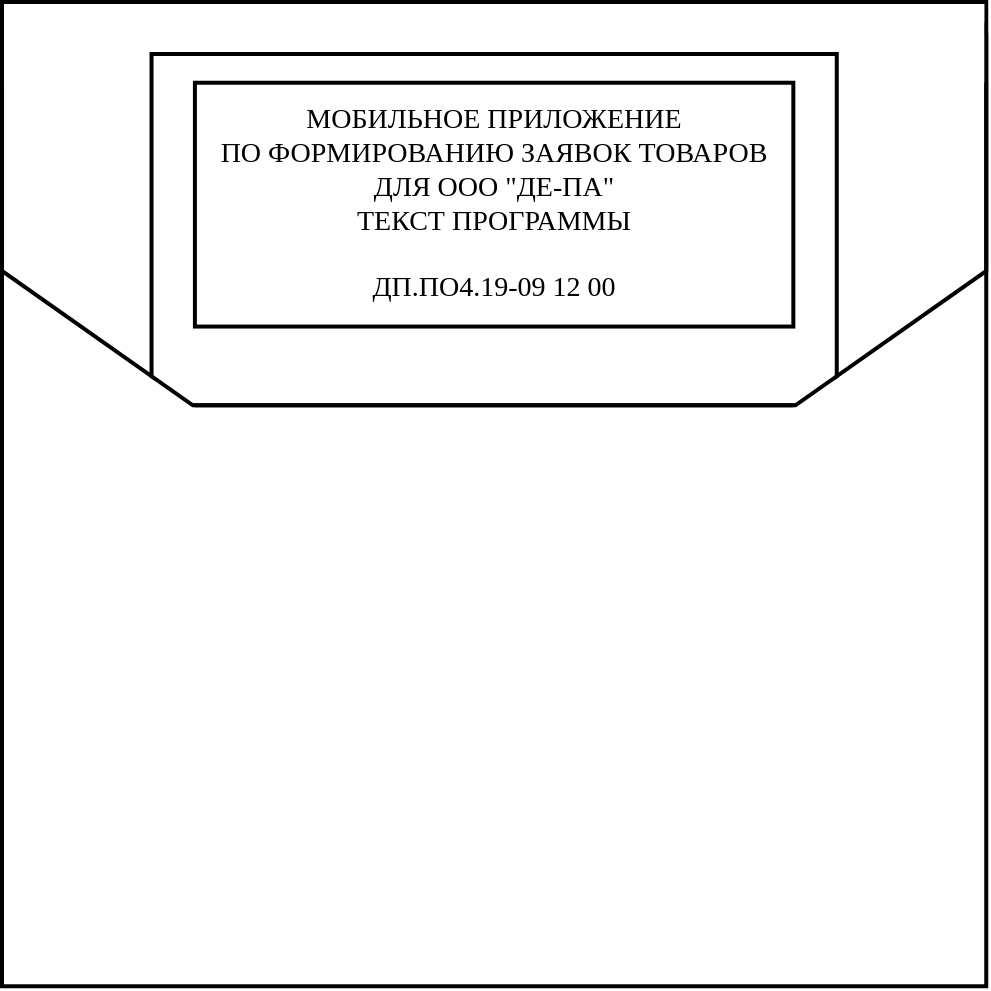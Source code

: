 <mxfile version="21.2.8" type="device">
  <diagram name="Page-1" id="TilhMYZYxlD-UKhyFr3f">
    <mxGraphModel dx="1418" dy="828" grid="1" gridSize="3.937" guides="1" tooltips="1" connect="1" arrows="1" fold="1" page="1" pageScale="1" pageWidth="1169" pageHeight="1654" math="0" shadow="0">
      <root>
        <mxCell id="0" />
        <mxCell id="1" parent="0" />
        <mxCell id="eVw-jYeP_k1zn37z6wkt-1" value="" style="rounded=0;whiteSpace=wrap;html=1;strokeWidth=2;fontFamily=Times New Roman;" parent="1" vertex="1">
          <mxGeometry x="80" y="70" width="492.125" height="492.125" as="geometry" />
        </mxCell>
        <mxCell id="eVw-jYeP_k1zn37z6wkt-16" value="Xx" style="rounded=0;whiteSpace=wrap;html=1;absoluteArcSize=1;arcSize=14;strokeWidth=2;fontFamily=Times New Roman;" parent="1" vertex="1">
          <mxGeometry x="154.76" y="96" width="342.62" height="175.65" as="geometry" />
        </mxCell>
        <mxCell id="eVw-jYeP_k1zn37z6wkt-13" value="" style="rounded=0;whiteSpace=wrap;html=1;strokeWidth=2;fontSize=10;fontFamily=Times New Roman;" parent="1" vertex="1">
          <mxGeometry x="176.46" y="110.37" width="299.21" height="121.91" as="geometry" />
        </mxCell>
        <mxCell id="eVw-jYeP_k1zn37z6wkt-22" value="" style="strokeWidth=2;html=1;shape=mxgraph.flowchart.decision;whiteSpace=wrap;strokeColor=none;fontFamily=Times New Roman;" parent="1" vertex="1">
          <mxGeometry x="81.68" y="249.03" width="118.11" height="78.74" as="geometry" />
        </mxCell>
        <mxCell id="eVw-jYeP_k1zn37z6wkt-23" value="" style="strokeWidth=2;html=1;shape=mxgraph.flowchart.decision;whiteSpace=wrap;strokeColor=none;fontFamily=Times New Roman;" parent="1" vertex="1">
          <mxGeometry x="447.817" y="251.967" width="118.11" height="78.74" as="geometry" />
        </mxCell>
        <mxCell id="eVw-jYeP_k1zn37z6wkt-12" value="&lt;font style=&quot;font-size: 14px;&quot;&gt;МОБИЛЬНОЕ ПРИЛОЖЕНИЕ&lt;br style=&quot;font-size: 14px;&quot;&gt;ПО ФОРМИРОВАНИЮ ЗАЯВОК ТОВАРОВ&lt;br style=&quot;font-size: 14px;&quot;&gt;ДЛЯ ООО &quot;ДЕ-ПА&quot;&lt;br style=&quot;font-size: 14px;&quot;&gt;ТЕКСТ ПРОГРАММЫ&lt;br&gt;&lt;br style=&quot;font-size: 14px;&quot;&gt;ДП.ПО4.19-09 12 00&lt;/font&gt;" style="strokeWidth=2;html=1;shape=mxgraph.flowchart.loop_limit;whiteSpace=wrap;flipH=1;flipV=1;shadow=0;strokeColor=default;fillColor=none;fontSize=14;fontFamily=Times New Roman;" parent="1" vertex="1">
          <mxGeometry x="80.01" y="70.0" width="492.13" height="201.65" as="geometry" />
        </mxCell>
        <mxCell id="eVw-jYeP_k1zn37z6wkt-24" value="" style="rounded=0;whiteSpace=wrap;html=1;absoluteArcSize=1;arcSize=14;strokeWidth=2;fillColor=default;strokeColor=none;fontFamily=Times New Roman;" parent="1" vertex="1">
          <mxGeometry x="81" y="71" width="39.31" height="39.37" as="geometry" />
        </mxCell>
        <mxCell id="eVw-jYeP_k1zn37z6wkt-25" value="" style="rounded=0;whiteSpace=wrap;html=1;absoluteArcSize=1;arcSize=14;strokeWidth=2;fillColor=default;strokeColor=none;fontFamily=Times New Roman;" parent="1" vertex="1">
          <mxGeometry x="531.817" y="70.997" width="39.31" height="39.37" as="geometry" />
        </mxCell>
      </root>
    </mxGraphModel>
  </diagram>
</mxfile>
